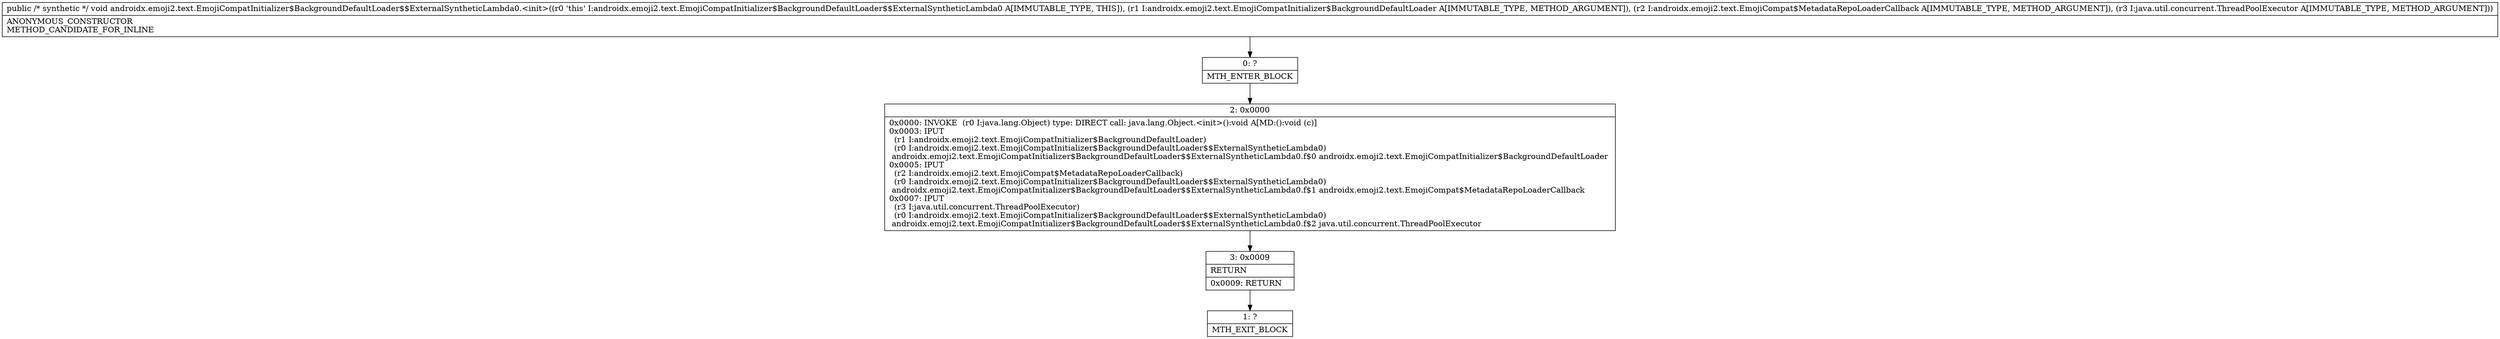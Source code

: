 digraph "CFG forandroidx.emoji2.text.EmojiCompatInitializer$BackgroundDefaultLoader$$ExternalSyntheticLambda0.\<init\>(Landroidx\/emoji2\/text\/EmojiCompatInitializer$BackgroundDefaultLoader;Landroidx\/emoji2\/text\/EmojiCompat$MetadataRepoLoaderCallback;Ljava\/util\/concurrent\/ThreadPoolExecutor;)V" {
Node_0 [shape=record,label="{0\:\ ?|MTH_ENTER_BLOCK\l}"];
Node_2 [shape=record,label="{2\:\ 0x0000|0x0000: INVOKE  (r0 I:java.lang.Object) type: DIRECT call: java.lang.Object.\<init\>():void A[MD:():void (c)]\l0x0003: IPUT  \l  (r1 I:androidx.emoji2.text.EmojiCompatInitializer$BackgroundDefaultLoader)\l  (r0 I:androidx.emoji2.text.EmojiCompatInitializer$BackgroundDefaultLoader$$ExternalSyntheticLambda0)\l androidx.emoji2.text.EmojiCompatInitializer$BackgroundDefaultLoader$$ExternalSyntheticLambda0.f$0 androidx.emoji2.text.EmojiCompatInitializer$BackgroundDefaultLoader \l0x0005: IPUT  \l  (r2 I:androidx.emoji2.text.EmojiCompat$MetadataRepoLoaderCallback)\l  (r0 I:androidx.emoji2.text.EmojiCompatInitializer$BackgroundDefaultLoader$$ExternalSyntheticLambda0)\l androidx.emoji2.text.EmojiCompatInitializer$BackgroundDefaultLoader$$ExternalSyntheticLambda0.f$1 androidx.emoji2.text.EmojiCompat$MetadataRepoLoaderCallback \l0x0007: IPUT  \l  (r3 I:java.util.concurrent.ThreadPoolExecutor)\l  (r0 I:androidx.emoji2.text.EmojiCompatInitializer$BackgroundDefaultLoader$$ExternalSyntheticLambda0)\l androidx.emoji2.text.EmojiCompatInitializer$BackgroundDefaultLoader$$ExternalSyntheticLambda0.f$2 java.util.concurrent.ThreadPoolExecutor \l}"];
Node_3 [shape=record,label="{3\:\ 0x0009|RETURN\l|0x0009: RETURN   \l}"];
Node_1 [shape=record,label="{1\:\ ?|MTH_EXIT_BLOCK\l}"];
MethodNode[shape=record,label="{public \/* synthetic *\/ void androidx.emoji2.text.EmojiCompatInitializer$BackgroundDefaultLoader$$ExternalSyntheticLambda0.\<init\>((r0 'this' I:androidx.emoji2.text.EmojiCompatInitializer$BackgroundDefaultLoader$$ExternalSyntheticLambda0 A[IMMUTABLE_TYPE, THIS]), (r1 I:androidx.emoji2.text.EmojiCompatInitializer$BackgroundDefaultLoader A[IMMUTABLE_TYPE, METHOD_ARGUMENT]), (r2 I:androidx.emoji2.text.EmojiCompat$MetadataRepoLoaderCallback A[IMMUTABLE_TYPE, METHOD_ARGUMENT]), (r3 I:java.util.concurrent.ThreadPoolExecutor A[IMMUTABLE_TYPE, METHOD_ARGUMENT]))  | ANONYMOUS_CONSTRUCTOR\lMETHOD_CANDIDATE_FOR_INLINE\l}"];
MethodNode -> Node_0;Node_0 -> Node_2;
Node_2 -> Node_3;
Node_3 -> Node_1;
}

